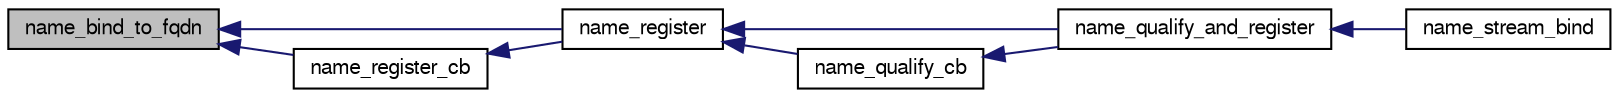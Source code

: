 digraph G
{
  edge [fontname="FreeSans",fontsize="10",labelfontname="FreeSans",labelfontsize="10"];
  node [fontname="FreeSans",fontsize="10",shape=record];
  rankdir=LR;
  Node1 [label="name_bind_to_fqdn",height=0.2,width=0.4,color="black", fillcolor="grey75", style="filled" fontcolor="black"];
  Node1 -> Node2 [dir=back,color="midnightblue",fontsize="10",style="solid",fontname="FreeSans"];
  Node2 [label="name_register",height=0.2,width=0.4,color="black", fillcolor="white", style="filled",URL="$af__name_8c.html#af7bcfb1b057d29df2729a1aad286c6ec"];
  Node2 -> Node3 [dir=back,color="midnightblue",fontsize="10",style="solid",fontname="FreeSans"];
  Node3 [label="name_qualify_and_register",height=0.2,width=0.4,color="black", fillcolor="white", style="filled",URL="$af__name_8c.html#a7b361fea06308c8ad46651ac195033b0"];
  Node3 -> Node4 [dir=back,color="midnightblue",fontsize="10",style="solid",fontname="FreeSans"];
  Node4 [label="name_stream_bind",height=0.2,width=0.4,color="black", fillcolor="white", style="filled",URL="$af__name_8c.html#a3a2adf5361993cef9bbe48178469714f"];
  Node2 -> Node5 [dir=back,color="midnightblue",fontsize="10",style="solid",fontname="FreeSans"];
  Node5 [label="name_qualify_cb",height=0.2,width=0.4,color="black", fillcolor="white", style="filled",URL="$af__name_8c.html#a2d725a6eb751e0f660eba52d2a76249b"];
  Node5 -> Node3 [dir=back,color="midnightblue",fontsize="10",style="solid",fontname="FreeSans"];
  Node1 -> Node6 [dir=back,color="midnightblue",fontsize="10",style="solid",fontname="FreeSans"];
  Node6 [label="name_register_cb",height=0.2,width=0.4,color="black", fillcolor="white", style="filled",URL="$af__name_8c.html#a9ad7e4fbc663c190f51058fc7c2e7790"];
  Node6 -> Node2 [dir=back,color="midnightblue",fontsize="10",style="solid",fontname="FreeSans"];
}
